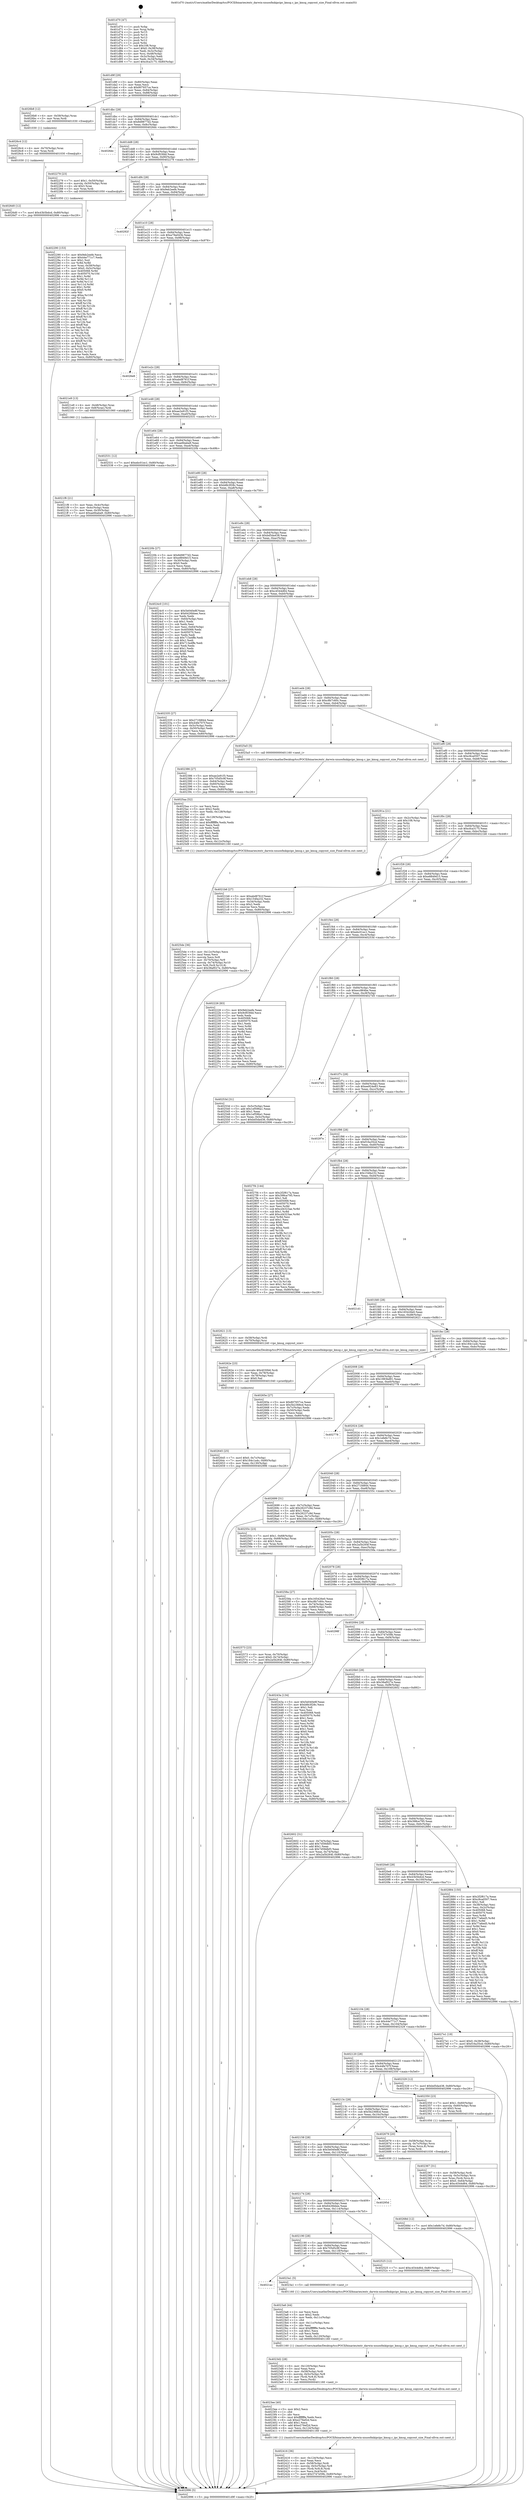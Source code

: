 digraph "0x401d70" {
  label = "0x401d70 (/mnt/c/Users/mathe/Desktop/tcc/POCII/binaries/extr_darwin-xnuosfmkipcipc_kmsg.c_ipc_kmsg_copyout_size_Final-ollvm.out::main(0))"
  labelloc = "t"
  node[shape=record]

  Entry [label="",width=0.3,height=0.3,shape=circle,fillcolor=black,style=filled]
  "0x401d9f" [label="{
     0x401d9f [29]\l
     | [instrs]\l
     &nbsp;&nbsp;0x401d9f \<+3\>: mov -0x80(%rbp),%eax\l
     &nbsp;&nbsp;0x401da2 \<+2\>: mov %eax,%ecx\l
     &nbsp;&nbsp;0x401da4 \<+6\>: sub $0x807657ce,%ecx\l
     &nbsp;&nbsp;0x401daa \<+6\>: mov %eax,-0x84(%rbp)\l
     &nbsp;&nbsp;0x401db0 \<+6\>: mov %ecx,-0x88(%rbp)\l
     &nbsp;&nbsp;0x401db6 \<+6\>: je 00000000004026b8 \<main+0x948\>\l
  }"]
  "0x4026b8" [label="{
     0x4026b8 [12]\l
     | [instrs]\l
     &nbsp;&nbsp;0x4026b8 \<+4\>: mov -0x58(%rbp),%rax\l
     &nbsp;&nbsp;0x4026bc \<+3\>: mov %rax,%rdi\l
     &nbsp;&nbsp;0x4026bf \<+5\>: call 0000000000401030 \<free@plt\>\l
     | [calls]\l
     &nbsp;&nbsp;0x401030 \{1\} (unknown)\l
  }"]
  "0x401dbc" [label="{
     0x401dbc [28]\l
     | [instrs]\l
     &nbsp;&nbsp;0x401dbc \<+5\>: jmp 0000000000401dc1 \<main+0x51\>\l
     &nbsp;&nbsp;0x401dc1 \<+6\>: mov -0x84(%rbp),%eax\l
     &nbsp;&nbsp;0x401dc7 \<+5\>: sub $0x8d9877d2,%eax\l
     &nbsp;&nbsp;0x401dcc \<+6\>: mov %eax,-0x8c(%rbp)\l
     &nbsp;&nbsp;0x401dd2 \<+6\>: je 00000000004026dc \<main+0x96c\>\l
  }"]
  Exit [label="",width=0.3,height=0.3,shape=circle,fillcolor=black,style=filled,peripheries=2]
  "0x4026dc" [label="{
     0x4026dc\l
  }", style=dashed]
  "0x401dd8" [label="{
     0x401dd8 [28]\l
     | [instrs]\l
     &nbsp;&nbsp;0x401dd8 \<+5\>: jmp 0000000000401ddd \<main+0x6d\>\l
     &nbsp;&nbsp;0x401ddd \<+6\>: mov -0x84(%rbp),%eax\l
     &nbsp;&nbsp;0x401de3 \<+5\>: sub $0x9cf03fdd,%eax\l
     &nbsp;&nbsp;0x401de8 \<+6\>: mov %eax,-0x90(%rbp)\l
     &nbsp;&nbsp;0x401dee \<+6\>: je 0000000000402279 \<main+0x509\>\l
  }"]
  "0x4026d0" [label="{
     0x4026d0 [12]\l
     | [instrs]\l
     &nbsp;&nbsp;0x4026d0 \<+7\>: movl $0x43b5bdcd,-0x80(%rbp)\l
     &nbsp;&nbsp;0x4026d7 \<+5\>: jmp 0000000000402996 \<main+0xc26\>\l
  }"]
  "0x402279" [label="{
     0x402279 [23]\l
     | [instrs]\l
     &nbsp;&nbsp;0x402279 \<+7\>: movl $0x1,-0x50(%rbp)\l
     &nbsp;&nbsp;0x402280 \<+4\>: movslq -0x50(%rbp),%rax\l
     &nbsp;&nbsp;0x402284 \<+4\>: shl $0x3,%rax\l
     &nbsp;&nbsp;0x402288 \<+3\>: mov %rax,%rdi\l
     &nbsp;&nbsp;0x40228b \<+5\>: call 0000000000401050 \<malloc@plt\>\l
     | [calls]\l
     &nbsp;&nbsp;0x401050 \{1\} (unknown)\l
  }"]
  "0x401df4" [label="{
     0x401df4 [28]\l
     | [instrs]\l
     &nbsp;&nbsp;0x401df4 \<+5\>: jmp 0000000000401df9 \<main+0x89\>\l
     &nbsp;&nbsp;0x401df9 \<+6\>: mov -0x84(%rbp),%eax\l
     &nbsp;&nbsp;0x401dff \<+5\>: sub $0x9eb2eefe,%eax\l
     &nbsp;&nbsp;0x401e04 \<+6\>: mov %eax,-0x94(%rbp)\l
     &nbsp;&nbsp;0x401e0a \<+6\>: je 000000000040292f \<main+0xbbf\>\l
  }"]
  "0x4026c4" [label="{
     0x4026c4 [12]\l
     | [instrs]\l
     &nbsp;&nbsp;0x4026c4 \<+4\>: mov -0x70(%rbp),%rax\l
     &nbsp;&nbsp;0x4026c8 \<+3\>: mov %rax,%rdi\l
     &nbsp;&nbsp;0x4026cb \<+5\>: call 0000000000401030 \<free@plt\>\l
     | [calls]\l
     &nbsp;&nbsp;0x401030 \{1\} (unknown)\l
  }"]
  "0x40292f" [label="{
     0x40292f\l
  }", style=dashed]
  "0x401e10" [label="{
     0x401e10 [28]\l
     | [instrs]\l
     &nbsp;&nbsp;0x401e10 \<+5\>: jmp 0000000000401e15 \<main+0xa5\>\l
     &nbsp;&nbsp;0x401e15 \<+6\>: mov -0x84(%rbp),%eax\l
     &nbsp;&nbsp;0x401e1b \<+5\>: sub $0xa79a043b,%eax\l
     &nbsp;&nbsp;0x401e20 \<+6\>: mov %eax,-0x98(%rbp)\l
     &nbsp;&nbsp;0x401e26 \<+6\>: je 00000000004026e8 \<main+0x978\>\l
  }"]
  "0x40268d" [label="{
     0x40268d [12]\l
     | [instrs]\l
     &nbsp;&nbsp;0x40268d \<+7\>: movl $0x1efe8c7d,-0x80(%rbp)\l
     &nbsp;&nbsp;0x402694 \<+5\>: jmp 0000000000402996 \<main+0xc26\>\l
  }"]
  "0x4026e8" [label="{
     0x4026e8\l
  }", style=dashed]
  "0x401e2c" [label="{
     0x401e2c [28]\l
     | [instrs]\l
     &nbsp;&nbsp;0x401e2c \<+5\>: jmp 0000000000401e31 \<main+0xc1\>\l
     &nbsp;&nbsp;0x401e31 \<+6\>: mov -0x84(%rbp),%eax\l
     &nbsp;&nbsp;0x401e37 \<+5\>: sub $0xabd8761f,%eax\l
     &nbsp;&nbsp;0x401e3c \<+6\>: mov %eax,-0x9c(%rbp)\l
     &nbsp;&nbsp;0x401e42 \<+6\>: je 00000000004021e9 \<main+0x479\>\l
  }"]
  "0x402645" [label="{
     0x402645 [25]\l
     | [instrs]\l
     &nbsp;&nbsp;0x402645 \<+7\>: movl $0x0,-0x7c(%rbp)\l
     &nbsp;&nbsp;0x40264c \<+7\>: movl $0x184c1a4c,-0x80(%rbp)\l
     &nbsp;&nbsp;0x402653 \<+6\>: mov %eax,-0x130(%rbp)\l
     &nbsp;&nbsp;0x402659 \<+5\>: jmp 0000000000402996 \<main+0xc26\>\l
  }"]
  "0x4021e9" [label="{
     0x4021e9 [13]\l
     | [instrs]\l
     &nbsp;&nbsp;0x4021e9 \<+4\>: mov -0x48(%rbp),%rax\l
     &nbsp;&nbsp;0x4021ed \<+4\>: mov 0x8(%rax),%rdi\l
     &nbsp;&nbsp;0x4021f1 \<+5\>: call 0000000000401060 \<atoi@plt\>\l
     | [calls]\l
     &nbsp;&nbsp;0x401060 \{1\} (unknown)\l
  }"]
  "0x401e48" [label="{
     0x401e48 [28]\l
     | [instrs]\l
     &nbsp;&nbsp;0x401e48 \<+5\>: jmp 0000000000401e4d \<main+0xdd\>\l
     &nbsp;&nbsp;0x401e4d \<+6\>: mov -0x84(%rbp),%eax\l
     &nbsp;&nbsp;0x401e53 \<+5\>: sub $0xae2e91f3,%eax\l
     &nbsp;&nbsp;0x401e58 \<+6\>: mov %eax,-0xa0(%rbp)\l
     &nbsp;&nbsp;0x401e5e \<+6\>: je 0000000000402531 \<main+0x7c1\>\l
  }"]
  "0x40262e" [label="{
     0x40262e [23]\l
     | [instrs]\l
     &nbsp;&nbsp;0x40262e \<+10\>: movabs $0x4030b6,%rdi\l
     &nbsp;&nbsp;0x402638 \<+3\>: mov %eax,-0x78(%rbp)\l
     &nbsp;&nbsp;0x40263b \<+3\>: mov -0x78(%rbp),%esi\l
     &nbsp;&nbsp;0x40263e \<+2\>: mov $0x0,%al\l
     &nbsp;&nbsp;0x402640 \<+5\>: call 0000000000401040 \<printf@plt\>\l
     | [calls]\l
     &nbsp;&nbsp;0x401040 \{1\} (unknown)\l
  }"]
  "0x402531" [label="{
     0x402531 [12]\l
     | [instrs]\l
     &nbsp;&nbsp;0x402531 \<+7\>: movl $0xebc01ec1,-0x80(%rbp)\l
     &nbsp;&nbsp;0x402538 \<+5\>: jmp 0000000000402996 \<main+0xc26\>\l
  }"]
  "0x401e64" [label="{
     0x401e64 [28]\l
     | [instrs]\l
     &nbsp;&nbsp;0x401e64 \<+5\>: jmp 0000000000401e69 \<main+0xf9\>\l
     &nbsp;&nbsp;0x401e69 \<+6\>: mov -0x84(%rbp),%eax\l
     &nbsp;&nbsp;0x401e6f \<+5\>: sub $0xae6baba9,%eax\l
     &nbsp;&nbsp;0x401e74 \<+6\>: mov %eax,-0xa4(%rbp)\l
     &nbsp;&nbsp;0x401e7a \<+6\>: je 000000000040220b \<main+0x49b\>\l
  }"]
  "0x4025de" [label="{
     0x4025de [36]\l
     | [instrs]\l
     &nbsp;&nbsp;0x4025de \<+6\>: mov -0x12c(%rbp),%ecx\l
     &nbsp;&nbsp;0x4025e4 \<+3\>: imul %eax,%ecx\l
     &nbsp;&nbsp;0x4025e7 \<+3\>: movslq %ecx,%r8\l
     &nbsp;&nbsp;0x4025ea \<+4\>: mov -0x70(%rbp),%r9\l
     &nbsp;&nbsp;0x4025ee \<+4\>: movslq -0x74(%rbp),%r10\l
     &nbsp;&nbsp;0x4025f2 \<+4\>: mov %r8,(%r9,%r10,8)\l
     &nbsp;&nbsp;0x4025f6 \<+7\>: movl $0x38af027e,-0x80(%rbp)\l
     &nbsp;&nbsp;0x4025fd \<+5\>: jmp 0000000000402996 \<main+0xc26\>\l
  }"]
  "0x40220b" [label="{
     0x40220b [27]\l
     | [instrs]\l
     &nbsp;&nbsp;0x40220b \<+5\>: mov $0x8d9877d2,%eax\l
     &nbsp;&nbsp;0x402210 \<+5\>: mov $0xe8849d15,%ecx\l
     &nbsp;&nbsp;0x402215 \<+3\>: mov -0x30(%rbp),%edx\l
     &nbsp;&nbsp;0x402218 \<+3\>: cmp $0x0,%edx\l
     &nbsp;&nbsp;0x40221b \<+3\>: cmove %ecx,%eax\l
     &nbsp;&nbsp;0x40221e \<+3\>: mov %eax,-0x80(%rbp)\l
     &nbsp;&nbsp;0x402221 \<+5\>: jmp 0000000000402996 \<main+0xc26\>\l
  }"]
  "0x401e80" [label="{
     0x401e80 [28]\l
     | [instrs]\l
     &nbsp;&nbsp;0x401e80 \<+5\>: jmp 0000000000401e85 \<main+0x115\>\l
     &nbsp;&nbsp;0x401e85 \<+6\>: mov -0x84(%rbp),%eax\l
     &nbsp;&nbsp;0x401e8b \<+5\>: sub $0xb8b3f28c,%eax\l
     &nbsp;&nbsp;0x401e90 \<+6\>: mov %eax,-0xa8(%rbp)\l
     &nbsp;&nbsp;0x401e96 \<+6\>: je 00000000004024c0 \<main+0x750\>\l
  }"]
  "0x4025aa" [label="{
     0x4025aa [52]\l
     | [instrs]\l
     &nbsp;&nbsp;0x4025aa \<+2\>: xor %ecx,%ecx\l
     &nbsp;&nbsp;0x4025ac \<+5\>: mov $0x2,%edx\l
     &nbsp;&nbsp;0x4025b1 \<+6\>: mov %edx,-0x128(%rbp)\l
     &nbsp;&nbsp;0x4025b7 \<+1\>: cltd\l
     &nbsp;&nbsp;0x4025b8 \<+6\>: mov -0x128(%rbp),%esi\l
     &nbsp;&nbsp;0x4025be \<+2\>: idiv %esi\l
     &nbsp;&nbsp;0x4025c0 \<+6\>: imul $0xfffffffe,%edx,%edx\l
     &nbsp;&nbsp;0x4025c6 \<+2\>: mov %ecx,%edi\l
     &nbsp;&nbsp;0x4025c8 \<+2\>: sub %edx,%edi\l
     &nbsp;&nbsp;0x4025ca \<+2\>: mov %ecx,%edx\l
     &nbsp;&nbsp;0x4025cc \<+3\>: sub $0x1,%edx\l
     &nbsp;&nbsp;0x4025cf \<+2\>: add %edx,%edi\l
     &nbsp;&nbsp;0x4025d1 \<+2\>: sub %edi,%ecx\l
     &nbsp;&nbsp;0x4025d3 \<+6\>: mov %ecx,-0x12c(%rbp)\l
     &nbsp;&nbsp;0x4025d9 \<+5\>: call 0000000000401160 \<next_i\>\l
     | [calls]\l
     &nbsp;&nbsp;0x401160 \{1\} (/mnt/c/Users/mathe/Desktop/tcc/POCII/binaries/extr_darwin-xnuosfmkipcipc_kmsg.c_ipc_kmsg_copyout_size_Final-ollvm.out::next_i)\l
  }"]
  "0x4024c0" [label="{
     0x4024c0 [101]\l
     | [instrs]\l
     &nbsp;&nbsp;0x4024c0 \<+5\>: mov $0x5e040e8f,%eax\l
     &nbsp;&nbsp;0x4024c5 \<+5\>: mov $0x6426bbee,%ecx\l
     &nbsp;&nbsp;0x4024ca \<+2\>: xor %edx,%edx\l
     &nbsp;&nbsp;0x4024cc \<+3\>: mov -0x64(%rbp),%esi\l
     &nbsp;&nbsp;0x4024cf \<+3\>: sub $0x1,%edx\l
     &nbsp;&nbsp;0x4024d2 \<+2\>: sub %edx,%esi\l
     &nbsp;&nbsp;0x4024d4 \<+3\>: mov %esi,-0x64(%rbp)\l
     &nbsp;&nbsp;0x4024d7 \<+7\>: mov 0x405068,%edx\l
     &nbsp;&nbsp;0x4024de \<+7\>: mov 0x405070,%esi\l
     &nbsp;&nbsp;0x4024e5 \<+2\>: mov %edx,%edi\l
     &nbsp;&nbsp;0x4024e7 \<+6\>: sub $0x713a4ffe,%edi\l
     &nbsp;&nbsp;0x4024ed \<+3\>: sub $0x1,%edi\l
     &nbsp;&nbsp;0x4024f0 \<+6\>: add $0x713a4ffe,%edi\l
     &nbsp;&nbsp;0x4024f6 \<+3\>: imul %edi,%edx\l
     &nbsp;&nbsp;0x4024f9 \<+3\>: and $0x1,%edx\l
     &nbsp;&nbsp;0x4024fc \<+3\>: cmp $0x0,%edx\l
     &nbsp;&nbsp;0x4024ff \<+4\>: sete %r8b\l
     &nbsp;&nbsp;0x402503 \<+3\>: cmp $0xa,%esi\l
     &nbsp;&nbsp;0x402506 \<+4\>: setl %r9b\l
     &nbsp;&nbsp;0x40250a \<+3\>: mov %r8b,%r10b\l
     &nbsp;&nbsp;0x40250d \<+3\>: and %r9b,%r10b\l
     &nbsp;&nbsp;0x402510 \<+3\>: xor %r9b,%r8b\l
     &nbsp;&nbsp;0x402513 \<+3\>: or %r8b,%r10b\l
     &nbsp;&nbsp;0x402516 \<+4\>: test $0x1,%r10b\l
     &nbsp;&nbsp;0x40251a \<+3\>: cmovne %ecx,%eax\l
     &nbsp;&nbsp;0x40251d \<+3\>: mov %eax,-0x80(%rbp)\l
     &nbsp;&nbsp;0x402520 \<+5\>: jmp 0000000000402996 \<main+0xc26\>\l
  }"]
  "0x401e9c" [label="{
     0x401e9c [28]\l
     | [instrs]\l
     &nbsp;&nbsp;0x401e9c \<+5\>: jmp 0000000000401ea1 \<main+0x131\>\l
     &nbsp;&nbsp;0x401ea1 \<+6\>: mov -0x84(%rbp),%eax\l
     &nbsp;&nbsp;0x401ea7 \<+5\>: sub $0xbd5da438,%eax\l
     &nbsp;&nbsp;0x401eac \<+6\>: mov %eax,-0xac(%rbp)\l
     &nbsp;&nbsp;0x401eb2 \<+6\>: je 0000000000402335 \<main+0x5c5\>\l
  }"]
  "0x402573" [label="{
     0x402573 [23]\l
     | [instrs]\l
     &nbsp;&nbsp;0x402573 \<+4\>: mov %rax,-0x70(%rbp)\l
     &nbsp;&nbsp;0x402577 \<+7\>: movl $0x0,-0x74(%rbp)\l
     &nbsp;&nbsp;0x40257e \<+7\>: movl $0x2a5b264f,-0x80(%rbp)\l
     &nbsp;&nbsp;0x402585 \<+5\>: jmp 0000000000402996 \<main+0xc26\>\l
  }"]
  "0x402335" [label="{
     0x402335 [27]\l
     | [instrs]\l
     &nbsp;&nbsp;0x402335 \<+5\>: mov $0x271fd844,%eax\l
     &nbsp;&nbsp;0x40233a \<+5\>: mov $0x44fe707f,%ecx\l
     &nbsp;&nbsp;0x40233f \<+3\>: mov -0x5c(%rbp),%edx\l
     &nbsp;&nbsp;0x402342 \<+3\>: cmp -0x50(%rbp),%edx\l
     &nbsp;&nbsp;0x402345 \<+3\>: cmovl %ecx,%eax\l
     &nbsp;&nbsp;0x402348 \<+3\>: mov %eax,-0x80(%rbp)\l
     &nbsp;&nbsp;0x40234b \<+5\>: jmp 0000000000402996 \<main+0xc26\>\l
  }"]
  "0x401eb8" [label="{
     0x401eb8 [28]\l
     | [instrs]\l
     &nbsp;&nbsp;0x401eb8 \<+5\>: jmp 0000000000401ebd \<main+0x14d\>\l
     &nbsp;&nbsp;0x401ebd \<+6\>: mov -0x84(%rbp),%eax\l
     &nbsp;&nbsp;0x401ec3 \<+5\>: sub $0xc4544d64,%eax\l
     &nbsp;&nbsp;0x401ec8 \<+6\>: mov %eax,-0xb0(%rbp)\l
     &nbsp;&nbsp;0x401ece \<+6\>: je 0000000000402386 \<main+0x616\>\l
  }"]
  "0x402416" [label="{
     0x402416 [36]\l
     | [instrs]\l
     &nbsp;&nbsp;0x402416 \<+6\>: mov -0x124(%rbp),%ecx\l
     &nbsp;&nbsp;0x40241c \<+3\>: imul %eax,%ecx\l
     &nbsp;&nbsp;0x40241f \<+4\>: mov -0x58(%rbp),%rdi\l
     &nbsp;&nbsp;0x402423 \<+4\>: movslq -0x5c(%rbp),%r8\l
     &nbsp;&nbsp;0x402427 \<+4\>: mov (%rdi,%r8,8),%rdi\l
     &nbsp;&nbsp;0x40242b \<+3\>: mov %ecx,0x4(%rdi)\l
     &nbsp;&nbsp;0x40242e \<+7\>: movl $0x3747e59b,-0x80(%rbp)\l
     &nbsp;&nbsp;0x402435 \<+5\>: jmp 0000000000402996 \<main+0xc26\>\l
  }"]
  "0x402386" [label="{
     0x402386 [27]\l
     | [instrs]\l
     &nbsp;&nbsp;0x402386 \<+5\>: mov $0xae2e91f3,%eax\l
     &nbsp;&nbsp;0x40238b \<+5\>: mov $0x705d5c9f,%ecx\l
     &nbsp;&nbsp;0x402390 \<+3\>: mov -0x64(%rbp),%edx\l
     &nbsp;&nbsp;0x402393 \<+3\>: cmp -0x60(%rbp),%edx\l
     &nbsp;&nbsp;0x402396 \<+3\>: cmovl %ecx,%eax\l
     &nbsp;&nbsp;0x402399 \<+3\>: mov %eax,-0x80(%rbp)\l
     &nbsp;&nbsp;0x40239c \<+5\>: jmp 0000000000402996 \<main+0xc26\>\l
  }"]
  "0x401ed4" [label="{
     0x401ed4 [28]\l
     | [instrs]\l
     &nbsp;&nbsp;0x401ed4 \<+5\>: jmp 0000000000401ed9 \<main+0x169\>\l
     &nbsp;&nbsp;0x401ed9 \<+6\>: mov -0x84(%rbp),%eax\l
     &nbsp;&nbsp;0x401edf \<+5\>: sub $0xc8b7c60c,%eax\l
     &nbsp;&nbsp;0x401ee4 \<+6\>: mov %eax,-0xb4(%rbp)\l
     &nbsp;&nbsp;0x401eea \<+6\>: je 00000000004025a5 \<main+0x835\>\l
  }"]
  "0x4023ee" [label="{
     0x4023ee [40]\l
     | [instrs]\l
     &nbsp;&nbsp;0x4023ee \<+5\>: mov $0x2,%ecx\l
     &nbsp;&nbsp;0x4023f3 \<+1\>: cltd\l
     &nbsp;&nbsp;0x4023f4 \<+2\>: idiv %ecx\l
     &nbsp;&nbsp;0x4023f6 \<+6\>: imul $0xfffffffe,%edx,%ecx\l
     &nbsp;&nbsp;0x4023fc \<+6\>: sub $0xe276ef2d,%ecx\l
     &nbsp;&nbsp;0x402402 \<+3\>: add $0x1,%ecx\l
     &nbsp;&nbsp;0x402405 \<+6\>: add $0xe276ef2d,%ecx\l
     &nbsp;&nbsp;0x40240b \<+6\>: mov %ecx,-0x124(%rbp)\l
     &nbsp;&nbsp;0x402411 \<+5\>: call 0000000000401160 \<next_i\>\l
     | [calls]\l
     &nbsp;&nbsp;0x401160 \{1\} (/mnt/c/Users/mathe/Desktop/tcc/POCII/binaries/extr_darwin-xnuosfmkipcipc_kmsg.c_ipc_kmsg_copyout_size_Final-ollvm.out::next_i)\l
  }"]
  "0x4025a5" [label="{
     0x4025a5 [5]\l
     | [instrs]\l
     &nbsp;&nbsp;0x4025a5 \<+5\>: call 0000000000401160 \<next_i\>\l
     | [calls]\l
     &nbsp;&nbsp;0x401160 \{1\} (/mnt/c/Users/mathe/Desktop/tcc/POCII/binaries/extr_darwin-xnuosfmkipcipc_kmsg.c_ipc_kmsg_copyout_size_Final-ollvm.out::next_i)\l
  }"]
  "0x401ef0" [label="{
     0x401ef0 [28]\l
     | [instrs]\l
     &nbsp;&nbsp;0x401ef0 \<+5\>: jmp 0000000000401ef5 \<main+0x185\>\l
     &nbsp;&nbsp;0x401ef5 \<+6\>: mov -0x84(%rbp),%eax\l
     &nbsp;&nbsp;0x401efb \<+5\>: sub $0xc9ca0507,%eax\l
     &nbsp;&nbsp;0x401f00 \<+6\>: mov %eax,-0xb8(%rbp)\l
     &nbsp;&nbsp;0x401f06 \<+6\>: je 000000000040291a \<main+0xbaa\>\l
  }"]
  "0x4023d2" [label="{
     0x4023d2 [28]\l
     | [instrs]\l
     &nbsp;&nbsp;0x4023d2 \<+6\>: mov -0x120(%rbp),%ecx\l
     &nbsp;&nbsp;0x4023d8 \<+3\>: imul %eax,%ecx\l
     &nbsp;&nbsp;0x4023db \<+4\>: mov -0x58(%rbp),%rdi\l
     &nbsp;&nbsp;0x4023df \<+4\>: movslq -0x5c(%rbp),%r8\l
     &nbsp;&nbsp;0x4023e3 \<+4\>: mov (%rdi,%r8,8),%rdi\l
     &nbsp;&nbsp;0x4023e7 \<+2\>: mov %ecx,(%rdi)\l
     &nbsp;&nbsp;0x4023e9 \<+5\>: call 0000000000401160 \<next_i\>\l
     | [calls]\l
     &nbsp;&nbsp;0x401160 \{1\} (/mnt/c/Users/mathe/Desktop/tcc/POCII/binaries/extr_darwin-xnuosfmkipcipc_kmsg.c_ipc_kmsg_copyout_size_Final-ollvm.out::next_i)\l
  }"]
  "0x40291a" [label="{
     0x40291a [21]\l
     | [instrs]\l
     &nbsp;&nbsp;0x40291a \<+3\>: mov -0x2c(%rbp),%eax\l
     &nbsp;&nbsp;0x40291d \<+7\>: add $0x108,%rsp\l
     &nbsp;&nbsp;0x402924 \<+1\>: pop %rbx\l
     &nbsp;&nbsp;0x402925 \<+2\>: pop %r12\l
     &nbsp;&nbsp;0x402927 \<+2\>: pop %r13\l
     &nbsp;&nbsp;0x402929 \<+2\>: pop %r14\l
     &nbsp;&nbsp;0x40292b \<+2\>: pop %r15\l
     &nbsp;&nbsp;0x40292d \<+1\>: pop %rbp\l
     &nbsp;&nbsp;0x40292e \<+1\>: ret\l
  }"]
  "0x401f0c" [label="{
     0x401f0c [28]\l
     | [instrs]\l
     &nbsp;&nbsp;0x401f0c \<+5\>: jmp 0000000000401f11 \<main+0x1a1\>\l
     &nbsp;&nbsp;0x401f11 \<+6\>: mov -0x84(%rbp),%eax\l
     &nbsp;&nbsp;0x401f17 \<+5\>: sub $0xcfca3175,%eax\l
     &nbsp;&nbsp;0x401f1c \<+6\>: mov %eax,-0xbc(%rbp)\l
     &nbsp;&nbsp;0x401f22 \<+6\>: je 00000000004021b6 \<main+0x446\>\l
  }"]
  "0x4023a6" [label="{
     0x4023a6 [44]\l
     | [instrs]\l
     &nbsp;&nbsp;0x4023a6 \<+2\>: xor %ecx,%ecx\l
     &nbsp;&nbsp;0x4023a8 \<+5\>: mov $0x2,%edx\l
     &nbsp;&nbsp;0x4023ad \<+6\>: mov %edx,-0x11c(%rbp)\l
     &nbsp;&nbsp;0x4023b3 \<+1\>: cltd\l
     &nbsp;&nbsp;0x4023b4 \<+6\>: mov -0x11c(%rbp),%esi\l
     &nbsp;&nbsp;0x4023ba \<+2\>: idiv %esi\l
     &nbsp;&nbsp;0x4023bc \<+6\>: imul $0xfffffffe,%edx,%edx\l
     &nbsp;&nbsp;0x4023c2 \<+3\>: sub $0x1,%ecx\l
     &nbsp;&nbsp;0x4023c5 \<+2\>: sub %ecx,%edx\l
     &nbsp;&nbsp;0x4023c7 \<+6\>: mov %edx,-0x120(%rbp)\l
     &nbsp;&nbsp;0x4023cd \<+5\>: call 0000000000401160 \<next_i\>\l
     | [calls]\l
     &nbsp;&nbsp;0x401160 \{1\} (/mnt/c/Users/mathe/Desktop/tcc/POCII/binaries/extr_darwin-xnuosfmkipcipc_kmsg.c_ipc_kmsg_copyout_size_Final-ollvm.out::next_i)\l
  }"]
  "0x4021b6" [label="{
     0x4021b6 [27]\l
     | [instrs]\l
     &nbsp;&nbsp;0x4021b6 \<+5\>: mov $0xabd8761f,%eax\l
     &nbsp;&nbsp;0x4021bb \<+5\>: mov $0x154fa232,%ecx\l
     &nbsp;&nbsp;0x4021c0 \<+3\>: mov -0x34(%rbp),%edx\l
     &nbsp;&nbsp;0x4021c3 \<+3\>: cmp $0x2,%edx\l
     &nbsp;&nbsp;0x4021c6 \<+3\>: cmovne %ecx,%eax\l
     &nbsp;&nbsp;0x4021c9 \<+3\>: mov %eax,-0x80(%rbp)\l
     &nbsp;&nbsp;0x4021cc \<+5\>: jmp 0000000000402996 \<main+0xc26\>\l
  }"]
  "0x401f28" [label="{
     0x401f28 [28]\l
     | [instrs]\l
     &nbsp;&nbsp;0x401f28 \<+5\>: jmp 0000000000401f2d \<main+0x1bd\>\l
     &nbsp;&nbsp;0x401f2d \<+6\>: mov -0x84(%rbp),%eax\l
     &nbsp;&nbsp;0x401f33 \<+5\>: sub $0xe8849d15,%eax\l
     &nbsp;&nbsp;0x401f38 \<+6\>: mov %eax,-0xc0(%rbp)\l
     &nbsp;&nbsp;0x401f3e \<+6\>: je 0000000000402226 \<main+0x4b6\>\l
  }"]
  "0x402996" [label="{
     0x402996 [5]\l
     | [instrs]\l
     &nbsp;&nbsp;0x402996 \<+5\>: jmp 0000000000401d9f \<main+0x2f\>\l
  }"]
  "0x401d70" [label="{
     0x401d70 [47]\l
     | [instrs]\l
     &nbsp;&nbsp;0x401d70 \<+1\>: push %rbp\l
     &nbsp;&nbsp;0x401d71 \<+3\>: mov %rsp,%rbp\l
     &nbsp;&nbsp;0x401d74 \<+2\>: push %r15\l
     &nbsp;&nbsp;0x401d76 \<+2\>: push %r14\l
     &nbsp;&nbsp;0x401d78 \<+2\>: push %r13\l
     &nbsp;&nbsp;0x401d7a \<+2\>: push %r12\l
     &nbsp;&nbsp;0x401d7c \<+1\>: push %rbx\l
     &nbsp;&nbsp;0x401d7d \<+7\>: sub $0x108,%rsp\l
     &nbsp;&nbsp;0x401d84 \<+7\>: movl $0x0,-0x38(%rbp)\l
     &nbsp;&nbsp;0x401d8b \<+3\>: mov %edi,-0x3c(%rbp)\l
     &nbsp;&nbsp;0x401d8e \<+4\>: mov %rsi,-0x48(%rbp)\l
     &nbsp;&nbsp;0x401d92 \<+3\>: mov -0x3c(%rbp),%edi\l
     &nbsp;&nbsp;0x401d95 \<+3\>: mov %edi,-0x34(%rbp)\l
     &nbsp;&nbsp;0x401d98 \<+7\>: movl $0xcfca3175,-0x80(%rbp)\l
  }"]
  "0x4021f6" [label="{
     0x4021f6 [21]\l
     | [instrs]\l
     &nbsp;&nbsp;0x4021f6 \<+3\>: mov %eax,-0x4c(%rbp)\l
     &nbsp;&nbsp;0x4021f9 \<+3\>: mov -0x4c(%rbp),%eax\l
     &nbsp;&nbsp;0x4021fc \<+3\>: mov %eax,-0x30(%rbp)\l
     &nbsp;&nbsp;0x4021ff \<+7\>: movl $0xae6baba9,-0x80(%rbp)\l
     &nbsp;&nbsp;0x402206 \<+5\>: jmp 0000000000402996 \<main+0xc26\>\l
  }"]
  "0x4021ac" [label="{
     0x4021ac\l
  }", style=dashed]
  "0x402226" [label="{
     0x402226 [83]\l
     | [instrs]\l
     &nbsp;&nbsp;0x402226 \<+5\>: mov $0x9eb2eefe,%eax\l
     &nbsp;&nbsp;0x40222b \<+5\>: mov $0x9cf03fdd,%ecx\l
     &nbsp;&nbsp;0x402230 \<+2\>: xor %edx,%edx\l
     &nbsp;&nbsp;0x402232 \<+7\>: mov 0x405068,%esi\l
     &nbsp;&nbsp;0x402239 \<+7\>: mov 0x405070,%edi\l
     &nbsp;&nbsp;0x402240 \<+3\>: sub $0x1,%edx\l
     &nbsp;&nbsp;0x402243 \<+3\>: mov %esi,%r8d\l
     &nbsp;&nbsp;0x402246 \<+3\>: add %edx,%r8d\l
     &nbsp;&nbsp;0x402249 \<+4\>: imul %r8d,%esi\l
     &nbsp;&nbsp;0x40224d \<+3\>: and $0x1,%esi\l
     &nbsp;&nbsp;0x402250 \<+3\>: cmp $0x0,%esi\l
     &nbsp;&nbsp;0x402253 \<+4\>: sete %r9b\l
     &nbsp;&nbsp;0x402257 \<+3\>: cmp $0xa,%edi\l
     &nbsp;&nbsp;0x40225a \<+4\>: setl %r10b\l
     &nbsp;&nbsp;0x40225e \<+3\>: mov %r9b,%r11b\l
     &nbsp;&nbsp;0x402261 \<+3\>: and %r10b,%r11b\l
     &nbsp;&nbsp;0x402264 \<+3\>: xor %r10b,%r9b\l
     &nbsp;&nbsp;0x402267 \<+3\>: or %r9b,%r11b\l
     &nbsp;&nbsp;0x40226a \<+4\>: test $0x1,%r11b\l
     &nbsp;&nbsp;0x40226e \<+3\>: cmovne %ecx,%eax\l
     &nbsp;&nbsp;0x402271 \<+3\>: mov %eax,-0x80(%rbp)\l
     &nbsp;&nbsp;0x402274 \<+5\>: jmp 0000000000402996 \<main+0xc26\>\l
  }"]
  "0x401f44" [label="{
     0x401f44 [28]\l
     | [instrs]\l
     &nbsp;&nbsp;0x401f44 \<+5\>: jmp 0000000000401f49 \<main+0x1d9\>\l
     &nbsp;&nbsp;0x401f49 \<+6\>: mov -0x84(%rbp),%eax\l
     &nbsp;&nbsp;0x401f4f \<+5\>: sub $0xebc01ec1,%eax\l
     &nbsp;&nbsp;0x401f54 \<+6\>: mov %eax,-0xc4(%rbp)\l
     &nbsp;&nbsp;0x401f5a \<+6\>: je 000000000040253d \<main+0x7cd\>\l
  }"]
  "0x402290" [label="{
     0x402290 [153]\l
     | [instrs]\l
     &nbsp;&nbsp;0x402290 \<+5\>: mov $0x9eb2eefe,%ecx\l
     &nbsp;&nbsp;0x402295 \<+5\>: mov $0x44e771c7,%edx\l
     &nbsp;&nbsp;0x40229a \<+3\>: mov $0x1,%sil\l
     &nbsp;&nbsp;0x40229d \<+3\>: xor %r8d,%r8d\l
     &nbsp;&nbsp;0x4022a0 \<+4\>: mov %rax,-0x58(%rbp)\l
     &nbsp;&nbsp;0x4022a4 \<+7\>: movl $0x0,-0x5c(%rbp)\l
     &nbsp;&nbsp;0x4022ab \<+8\>: mov 0x405068,%r9d\l
     &nbsp;&nbsp;0x4022b3 \<+8\>: mov 0x405070,%r10d\l
     &nbsp;&nbsp;0x4022bb \<+4\>: sub $0x1,%r8d\l
     &nbsp;&nbsp;0x4022bf \<+3\>: mov %r9d,%r11d\l
     &nbsp;&nbsp;0x4022c2 \<+3\>: add %r8d,%r11d\l
     &nbsp;&nbsp;0x4022c5 \<+4\>: imul %r11d,%r9d\l
     &nbsp;&nbsp;0x4022c9 \<+4\>: and $0x1,%r9d\l
     &nbsp;&nbsp;0x4022cd \<+4\>: cmp $0x0,%r9d\l
     &nbsp;&nbsp;0x4022d1 \<+3\>: sete %bl\l
     &nbsp;&nbsp;0x4022d4 \<+4\>: cmp $0xa,%r10d\l
     &nbsp;&nbsp;0x4022d8 \<+4\>: setl %r14b\l
     &nbsp;&nbsp;0x4022dc \<+3\>: mov %bl,%r15b\l
     &nbsp;&nbsp;0x4022df \<+4\>: xor $0xff,%r15b\l
     &nbsp;&nbsp;0x4022e3 \<+3\>: mov %r14b,%r12b\l
     &nbsp;&nbsp;0x4022e6 \<+4\>: xor $0xff,%r12b\l
     &nbsp;&nbsp;0x4022ea \<+4\>: xor $0x1,%sil\l
     &nbsp;&nbsp;0x4022ee \<+3\>: mov %r15b,%r13b\l
     &nbsp;&nbsp;0x4022f1 \<+4\>: and $0xff,%r13b\l
     &nbsp;&nbsp;0x4022f5 \<+3\>: and %sil,%bl\l
     &nbsp;&nbsp;0x4022f8 \<+3\>: mov %r12b,%al\l
     &nbsp;&nbsp;0x4022fb \<+2\>: and $0xff,%al\l
     &nbsp;&nbsp;0x4022fd \<+3\>: and %sil,%r14b\l
     &nbsp;&nbsp;0x402300 \<+3\>: or %bl,%r13b\l
     &nbsp;&nbsp;0x402303 \<+3\>: or %r14b,%al\l
     &nbsp;&nbsp;0x402306 \<+3\>: xor %al,%r13b\l
     &nbsp;&nbsp;0x402309 \<+3\>: or %r12b,%r15b\l
     &nbsp;&nbsp;0x40230c \<+4\>: xor $0xff,%r15b\l
     &nbsp;&nbsp;0x402310 \<+4\>: or $0x1,%sil\l
     &nbsp;&nbsp;0x402314 \<+3\>: and %sil,%r15b\l
     &nbsp;&nbsp;0x402317 \<+3\>: or %r15b,%r13b\l
     &nbsp;&nbsp;0x40231a \<+4\>: test $0x1,%r13b\l
     &nbsp;&nbsp;0x40231e \<+3\>: cmovne %edx,%ecx\l
     &nbsp;&nbsp;0x402321 \<+3\>: mov %ecx,-0x80(%rbp)\l
     &nbsp;&nbsp;0x402324 \<+5\>: jmp 0000000000402996 \<main+0xc26\>\l
  }"]
  "0x4023a1" [label="{
     0x4023a1 [5]\l
     | [instrs]\l
     &nbsp;&nbsp;0x4023a1 \<+5\>: call 0000000000401160 \<next_i\>\l
     | [calls]\l
     &nbsp;&nbsp;0x401160 \{1\} (/mnt/c/Users/mathe/Desktop/tcc/POCII/binaries/extr_darwin-xnuosfmkipcipc_kmsg.c_ipc_kmsg_copyout_size_Final-ollvm.out::next_i)\l
  }"]
  "0x40253d" [label="{
     0x40253d [31]\l
     | [instrs]\l
     &nbsp;&nbsp;0x40253d \<+3\>: mov -0x5c(%rbp),%eax\l
     &nbsp;&nbsp;0x402540 \<+5\>: add $0x1ef596a1,%eax\l
     &nbsp;&nbsp;0x402545 \<+3\>: add $0x1,%eax\l
     &nbsp;&nbsp;0x402548 \<+5\>: sub $0x1ef596a1,%eax\l
     &nbsp;&nbsp;0x40254d \<+3\>: mov %eax,-0x5c(%rbp)\l
     &nbsp;&nbsp;0x402550 \<+7\>: movl $0xbd5da438,-0x80(%rbp)\l
     &nbsp;&nbsp;0x402557 \<+5\>: jmp 0000000000402996 \<main+0xc26\>\l
  }"]
  "0x401f60" [label="{
     0x401f60 [28]\l
     | [instrs]\l
     &nbsp;&nbsp;0x401f60 \<+5\>: jmp 0000000000401f65 \<main+0x1f5\>\l
     &nbsp;&nbsp;0x401f65 \<+6\>: mov -0x84(%rbp),%eax\l
     &nbsp;&nbsp;0x401f6b \<+5\>: sub $0xecc864be,%eax\l
     &nbsp;&nbsp;0x401f70 \<+6\>: mov %eax,-0xc8(%rbp)\l
     &nbsp;&nbsp;0x401f76 \<+6\>: je 00000000004027d5 \<main+0xa65\>\l
  }"]
  "0x402190" [label="{
     0x402190 [28]\l
     | [instrs]\l
     &nbsp;&nbsp;0x402190 \<+5\>: jmp 0000000000402195 \<main+0x425\>\l
     &nbsp;&nbsp;0x402195 \<+6\>: mov -0x84(%rbp),%eax\l
     &nbsp;&nbsp;0x40219b \<+5\>: sub $0x705d5c9f,%eax\l
     &nbsp;&nbsp;0x4021a0 \<+6\>: mov %eax,-0x118(%rbp)\l
     &nbsp;&nbsp;0x4021a6 \<+6\>: je 00000000004023a1 \<main+0x631\>\l
  }"]
  "0x4027d5" [label="{
     0x4027d5\l
  }", style=dashed]
  "0x401f7c" [label="{
     0x401f7c [28]\l
     | [instrs]\l
     &nbsp;&nbsp;0x401f7c \<+5\>: jmp 0000000000401f81 \<main+0x211\>\l
     &nbsp;&nbsp;0x401f81 \<+6\>: mov -0x84(%rbp),%eax\l
     &nbsp;&nbsp;0x401f87 \<+5\>: sub $0xee924e83,%eax\l
     &nbsp;&nbsp;0x401f8c \<+6\>: mov %eax,-0xcc(%rbp)\l
     &nbsp;&nbsp;0x401f92 \<+6\>: je 000000000040297e \<main+0xc0e\>\l
  }"]
  "0x402525" [label="{
     0x402525 [12]\l
     | [instrs]\l
     &nbsp;&nbsp;0x402525 \<+7\>: movl $0xc4544d64,-0x80(%rbp)\l
     &nbsp;&nbsp;0x40252c \<+5\>: jmp 0000000000402996 \<main+0xc26\>\l
  }"]
  "0x40297e" [label="{
     0x40297e\l
  }", style=dashed]
  "0x401f98" [label="{
     0x401f98 [28]\l
     | [instrs]\l
     &nbsp;&nbsp;0x401f98 \<+5\>: jmp 0000000000401f9d \<main+0x22d\>\l
     &nbsp;&nbsp;0x401f9d \<+6\>: mov -0x84(%rbp),%eax\l
     &nbsp;&nbsp;0x401fa3 \<+5\>: sub $0xf16a35cd,%eax\l
     &nbsp;&nbsp;0x401fa8 \<+6\>: mov %eax,-0xd0(%rbp)\l
     &nbsp;&nbsp;0x401fae \<+6\>: je 00000000004027f4 \<main+0xa84\>\l
  }"]
  "0x402174" [label="{
     0x402174 [28]\l
     | [instrs]\l
     &nbsp;&nbsp;0x402174 \<+5\>: jmp 0000000000402179 \<main+0x409\>\l
     &nbsp;&nbsp;0x402179 \<+6\>: mov -0x84(%rbp),%eax\l
     &nbsp;&nbsp;0x40217f \<+5\>: sub $0x6426bbee,%eax\l
     &nbsp;&nbsp;0x402184 \<+6\>: mov %eax,-0x114(%rbp)\l
     &nbsp;&nbsp;0x40218a \<+6\>: je 0000000000402525 \<main+0x7b5\>\l
  }"]
  "0x4027f4" [label="{
     0x4027f4 [144]\l
     | [instrs]\l
     &nbsp;&nbsp;0x4027f4 \<+5\>: mov $0x2f2f617a,%eax\l
     &nbsp;&nbsp;0x4027f9 \<+5\>: mov $0x398ce795,%ecx\l
     &nbsp;&nbsp;0x4027fe \<+2\>: mov $0x1,%dl\l
     &nbsp;&nbsp;0x402800 \<+7\>: mov 0x405068,%esi\l
     &nbsp;&nbsp;0x402807 \<+7\>: mov 0x405070,%edi\l
     &nbsp;&nbsp;0x40280e \<+3\>: mov %esi,%r8d\l
     &nbsp;&nbsp;0x402811 \<+7\>: sub $0xcd4323ae,%r8d\l
     &nbsp;&nbsp;0x402818 \<+4\>: sub $0x1,%r8d\l
     &nbsp;&nbsp;0x40281c \<+7\>: add $0xcd4323ae,%r8d\l
     &nbsp;&nbsp;0x402823 \<+4\>: imul %r8d,%esi\l
     &nbsp;&nbsp;0x402827 \<+3\>: and $0x1,%esi\l
     &nbsp;&nbsp;0x40282a \<+3\>: cmp $0x0,%esi\l
     &nbsp;&nbsp;0x40282d \<+4\>: sete %r9b\l
     &nbsp;&nbsp;0x402831 \<+3\>: cmp $0xa,%edi\l
     &nbsp;&nbsp;0x402834 \<+4\>: setl %r10b\l
     &nbsp;&nbsp;0x402838 \<+3\>: mov %r9b,%r11b\l
     &nbsp;&nbsp;0x40283b \<+4\>: xor $0xff,%r11b\l
     &nbsp;&nbsp;0x40283f \<+3\>: mov %r10b,%bl\l
     &nbsp;&nbsp;0x402842 \<+3\>: xor $0xff,%bl\l
     &nbsp;&nbsp;0x402845 \<+3\>: xor $0x1,%dl\l
     &nbsp;&nbsp;0x402848 \<+3\>: mov %r11b,%r14b\l
     &nbsp;&nbsp;0x40284b \<+4\>: and $0xff,%r14b\l
     &nbsp;&nbsp;0x40284f \<+3\>: and %dl,%r9b\l
     &nbsp;&nbsp;0x402852 \<+3\>: mov %bl,%r15b\l
     &nbsp;&nbsp;0x402855 \<+4\>: and $0xff,%r15b\l
     &nbsp;&nbsp;0x402859 \<+3\>: and %dl,%r10b\l
     &nbsp;&nbsp;0x40285c \<+3\>: or %r9b,%r14b\l
     &nbsp;&nbsp;0x40285f \<+3\>: or %r10b,%r15b\l
     &nbsp;&nbsp;0x402862 \<+3\>: xor %r15b,%r14b\l
     &nbsp;&nbsp;0x402865 \<+3\>: or %bl,%r11b\l
     &nbsp;&nbsp;0x402868 \<+4\>: xor $0xff,%r11b\l
     &nbsp;&nbsp;0x40286c \<+3\>: or $0x1,%dl\l
     &nbsp;&nbsp;0x40286f \<+3\>: and %dl,%r11b\l
     &nbsp;&nbsp;0x402872 \<+3\>: or %r11b,%r14b\l
     &nbsp;&nbsp;0x402875 \<+4\>: test $0x1,%r14b\l
     &nbsp;&nbsp;0x402879 \<+3\>: cmovne %ecx,%eax\l
     &nbsp;&nbsp;0x40287c \<+3\>: mov %eax,-0x80(%rbp)\l
     &nbsp;&nbsp;0x40287f \<+5\>: jmp 0000000000402996 \<main+0xc26\>\l
  }"]
  "0x401fb4" [label="{
     0x401fb4 [28]\l
     | [instrs]\l
     &nbsp;&nbsp;0x401fb4 \<+5\>: jmp 0000000000401fb9 \<main+0x249\>\l
     &nbsp;&nbsp;0x401fb9 \<+6\>: mov -0x84(%rbp),%eax\l
     &nbsp;&nbsp;0x401fbf \<+5\>: sub $0x154fa232,%eax\l
     &nbsp;&nbsp;0x401fc4 \<+6\>: mov %eax,-0xd4(%rbp)\l
     &nbsp;&nbsp;0x401fca \<+6\>: je 00000000004021d1 \<main+0x461\>\l
  }"]
  "0x40295d" [label="{
     0x40295d\l
  }", style=dashed]
  "0x4021d1" [label="{
     0x4021d1\l
  }", style=dashed]
  "0x401fd0" [label="{
     0x401fd0 [28]\l
     | [instrs]\l
     &nbsp;&nbsp;0x401fd0 \<+5\>: jmp 0000000000401fd5 \<main+0x265\>\l
     &nbsp;&nbsp;0x401fd5 \<+6\>: mov -0x84(%rbp),%eax\l
     &nbsp;&nbsp;0x401fdb \<+5\>: sub $0x165426e0,%eax\l
     &nbsp;&nbsp;0x401fe0 \<+6\>: mov %eax,-0xd8(%rbp)\l
     &nbsp;&nbsp;0x401fe6 \<+6\>: je 0000000000402621 \<main+0x8b1\>\l
  }"]
  "0x402158" [label="{
     0x402158 [28]\l
     | [instrs]\l
     &nbsp;&nbsp;0x402158 \<+5\>: jmp 000000000040215d \<main+0x3ed\>\l
     &nbsp;&nbsp;0x40215d \<+6\>: mov -0x84(%rbp),%eax\l
     &nbsp;&nbsp;0x402163 \<+5\>: sub $0x5e040e8f,%eax\l
     &nbsp;&nbsp;0x402168 \<+6\>: mov %eax,-0x110(%rbp)\l
     &nbsp;&nbsp;0x40216e \<+6\>: je 000000000040295d \<main+0xbed\>\l
  }"]
  "0x402621" [label="{
     0x402621 [13]\l
     | [instrs]\l
     &nbsp;&nbsp;0x402621 \<+4\>: mov -0x58(%rbp),%rdi\l
     &nbsp;&nbsp;0x402625 \<+4\>: mov -0x70(%rbp),%rsi\l
     &nbsp;&nbsp;0x402629 \<+5\>: call 0000000000401240 \<ipc_kmsg_copyout_size\>\l
     | [calls]\l
     &nbsp;&nbsp;0x401240 \{1\} (/mnt/c/Users/mathe/Desktop/tcc/POCII/binaries/extr_darwin-xnuosfmkipcipc_kmsg.c_ipc_kmsg_copyout_size_Final-ollvm.out::ipc_kmsg_copyout_size)\l
  }"]
  "0x401fec" [label="{
     0x401fec [28]\l
     | [instrs]\l
     &nbsp;&nbsp;0x401fec \<+5\>: jmp 0000000000401ff1 \<main+0x281\>\l
     &nbsp;&nbsp;0x401ff1 \<+6\>: mov -0x84(%rbp),%eax\l
     &nbsp;&nbsp;0x401ff7 \<+5\>: sub $0x184c1a4c,%eax\l
     &nbsp;&nbsp;0x401ffc \<+6\>: mov %eax,-0xdc(%rbp)\l
     &nbsp;&nbsp;0x402002 \<+6\>: je 000000000040265e \<main+0x8ee\>\l
  }"]
  "0x402679" [label="{
     0x402679 [20]\l
     | [instrs]\l
     &nbsp;&nbsp;0x402679 \<+4\>: mov -0x58(%rbp),%rax\l
     &nbsp;&nbsp;0x40267d \<+4\>: movslq -0x7c(%rbp),%rcx\l
     &nbsp;&nbsp;0x402681 \<+4\>: mov (%rax,%rcx,8),%rax\l
     &nbsp;&nbsp;0x402685 \<+3\>: mov %rax,%rdi\l
     &nbsp;&nbsp;0x402688 \<+5\>: call 0000000000401030 \<free@plt\>\l
     | [calls]\l
     &nbsp;&nbsp;0x401030 \{1\} (unknown)\l
  }"]
  "0x40265e" [label="{
     0x40265e [27]\l
     | [instrs]\l
     &nbsp;&nbsp;0x40265e \<+5\>: mov $0x807657ce,%eax\l
     &nbsp;&nbsp;0x402663 \<+5\>: mov $0x5b2368cd,%ecx\l
     &nbsp;&nbsp;0x402668 \<+3\>: mov -0x7c(%rbp),%edx\l
     &nbsp;&nbsp;0x40266b \<+3\>: cmp -0x50(%rbp),%edx\l
     &nbsp;&nbsp;0x40266e \<+3\>: cmovl %ecx,%eax\l
     &nbsp;&nbsp;0x402671 \<+3\>: mov %eax,-0x80(%rbp)\l
     &nbsp;&nbsp;0x402674 \<+5\>: jmp 0000000000402996 \<main+0xc26\>\l
  }"]
  "0x402008" [label="{
     0x402008 [28]\l
     | [instrs]\l
     &nbsp;&nbsp;0x402008 \<+5\>: jmp 000000000040200d \<main+0x29d\>\l
     &nbsp;&nbsp;0x40200d \<+6\>: mov -0x84(%rbp),%eax\l
     &nbsp;&nbsp;0x402013 \<+5\>: sub $0x1983bd91,%eax\l
     &nbsp;&nbsp;0x402018 \<+6\>: mov %eax,-0xe0(%rbp)\l
     &nbsp;&nbsp;0x40201e \<+6\>: je 0000000000402778 \<main+0xa08\>\l
  }"]
  "0x402367" [label="{
     0x402367 [31]\l
     | [instrs]\l
     &nbsp;&nbsp;0x402367 \<+4\>: mov -0x58(%rbp),%rdi\l
     &nbsp;&nbsp;0x40236b \<+4\>: movslq -0x5c(%rbp),%rcx\l
     &nbsp;&nbsp;0x40236f \<+4\>: mov %rax,(%rdi,%rcx,8)\l
     &nbsp;&nbsp;0x402373 \<+7\>: movl $0x0,-0x64(%rbp)\l
     &nbsp;&nbsp;0x40237a \<+7\>: movl $0xc4544d64,-0x80(%rbp)\l
     &nbsp;&nbsp;0x402381 \<+5\>: jmp 0000000000402996 \<main+0xc26\>\l
  }"]
  "0x402778" [label="{
     0x402778\l
  }", style=dashed]
  "0x402024" [label="{
     0x402024 [28]\l
     | [instrs]\l
     &nbsp;&nbsp;0x402024 \<+5\>: jmp 0000000000402029 \<main+0x2b9\>\l
     &nbsp;&nbsp;0x402029 \<+6\>: mov -0x84(%rbp),%eax\l
     &nbsp;&nbsp;0x40202f \<+5\>: sub $0x1efe8c7d,%eax\l
     &nbsp;&nbsp;0x402034 \<+6\>: mov %eax,-0xe4(%rbp)\l
     &nbsp;&nbsp;0x40203a \<+6\>: je 0000000000402699 \<main+0x929\>\l
  }"]
  "0x40213c" [label="{
     0x40213c [28]\l
     | [instrs]\l
     &nbsp;&nbsp;0x40213c \<+5\>: jmp 0000000000402141 \<main+0x3d1\>\l
     &nbsp;&nbsp;0x402141 \<+6\>: mov -0x84(%rbp),%eax\l
     &nbsp;&nbsp;0x402147 \<+5\>: sub $0x5b2368cd,%eax\l
     &nbsp;&nbsp;0x40214c \<+6\>: mov %eax,-0x10c(%rbp)\l
     &nbsp;&nbsp;0x402152 \<+6\>: je 0000000000402679 \<main+0x909\>\l
  }"]
  "0x402699" [label="{
     0x402699 [31]\l
     | [instrs]\l
     &nbsp;&nbsp;0x402699 \<+3\>: mov -0x7c(%rbp),%eax\l
     &nbsp;&nbsp;0x40269c \<+5\>: add $0x26237c9d,%eax\l
     &nbsp;&nbsp;0x4026a1 \<+3\>: add $0x1,%eax\l
     &nbsp;&nbsp;0x4026a4 \<+5\>: sub $0x26237c9d,%eax\l
     &nbsp;&nbsp;0x4026a9 \<+3\>: mov %eax,-0x7c(%rbp)\l
     &nbsp;&nbsp;0x4026ac \<+7\>: movl $0x184c1a4c,-0x80(%rbp)\l
     &nbsp;&nbsp;0x4026b3 \<+5\>: jmp 0000000000402996 \<main+0xc26\>\l
  }"]
  "0x402040" [label="{
     0x402040 [28]\l
     | [instrs]\l
     &nbsp;&nbsp;0x402040 \<+5\>: jmp 0000000000402045 \<main+0x2d5\>\l
     &nbsp;&nbsp;0x402045 \<+6\>: mov -0x84(%rbp),%eax\l
     &nbsp;&nbsp;0x40204b \<+5\>: sub $0x271fd844,%eax\l
     &nbsp;&nbsp;0x402050 \<+6\>: mov %eax,-0xe8(%rbp)\l
     &nbsp;&nbsp;0x402056 \<+6\>: je 000000000040255c \<main+0x7ec\>\l
  }"]
  "0x402350" [label="{
     0x402350 [23]\l
     | [instrs]\l
     &nbsp;&nbsp;0x402350 \<+7\>: movl $0x1,-0x60(%rbp)\l
     &nbsp;&nbsp;0x402357 \<+4\>: movslq -0x60(%rbp),%rax\l
     &nbsp;&nbsp;0x40235b \<+4\>: shl $0x3,%rax\l
     &nbsp;&nbsp;0x40235f \<+3\>: mov %rax,%rdi\l
     &nbsp;&nbsp;0x402362 \<+5\>: call 0000000000401050 \<malloc@plt\>\l
     | [calls]\l
     &nbsp;&nbsp;0x401050 \{1\} (unknown)\l
  }"]
  "0x40255c" [label="{
     0x40255c [23]\l
     | [instrs]\l
     &nbsp;&nbsp;0x40255c \<+7\>: movl $0x1,-0x68(%rbp)\l
     &nbsp;&nbsp;0x402563 \<+4\>: movslq -0x68(%rbp),%rax\l
     &nbsp;&nbsp;0x402567 \<+4\>: shl $0x3,%rax\l
     &nbsp;&nbsp;0x40256b \<+3\>: mov %rax,%rdi\l
     &nbsp;&nbsp;0x40256e \<+5\>: call 0000000000401050 \<malloc@plt\>\l
     | [calls]\l
     &nbsp;&nbsp;0x401050 \{1\} (unknown)\l
  }"]
  "0x40205c" [label="{
     0x40205c [28]\l
     | [instrs]\l
     &nbsp;&nbsp;0x40205c \<+5\>: jmp 0000000000402061 \<main+0x2f1\>\l
     &nbsp;&nbsp;0x402061 \<+6\>: mov -0x84(%rbp),%eax\l
     &nbsp;&nbsp;0x402067 \<+5\>: sub $0x2a5b264f,%eax\l
     &nbsp;&nbsp;0x40206c \<+6\>: mov %eax,-0xec(%rbp)\l
     &nbsp;&nbsp;0x402072 \<+6\>: je 000000000040258a \<main+0x81a\>\l
  }"]
  "0x402120" [label="{
     0x402120 [28]\l
     | [instrs]\l
     &nbsp;&nbsp;0x402120 \<+5\>: jmp 0000000000402125 \<main+0x3b5\>\l
     &nbsp;&nbsp;0x402125 \<+6\>: mov -0x84(%rbp),%eax\l
     &nbsp;&nbsp;0x40212b \<+5\>: sub $0x44fe707f,%eax\l
     &nbsp;&nbsp;0x402130 \<+6\>: mov %eax,-0x108(%rbp)\l
     &nbsp;&nbsp;0x402136 \<+6\>: je 0000000000402350 \<main+0x5e0\>\l
  }"]
  "0x40258a" [label="{
     0x40258a [27]\l
     | [instrs]\l
     &nbsp;&nbsp;0x40258a \<+5\>: mov $0x165426e0,%eax\l
     &nbsp;&nbsp;0x40258f \<+5\>: mov $0xc8b7c60c,%ecx\l
     &nbsp;&nbsp;0x402594 \<+3\>: mov -0x74(%rbp),%edx\l
     &nbsp;&nbsp;0x402597 \<+3\>: cmp -0x68(%rbp),%edx\l
     &nbsp;&nbsp;0x40259a \<+3\>: cmovl %ecx,%eax\l
     &nbsp;&nbsp;0x40259d \<+3\>: mov %eax,-0x80(%rbp)\l
     &nbsp;&nbsp;0x4025a0 \<+5\>: jmp 0000000000402996 \<main+0xc26\>\l
  }"]
  "0x402078" [label="{
     0x402078 [28]\l
     | [instrs]\l
     &nbsp;&nbsp;0x402078 \<+5\>: jmp 000000000040207d \<main+0x30d\>\l
     &nbsp;&nbsp;0x40207d \<+6\>: mov -0x84(%rbp),%eax\l
     &nbsp;&nbsp;0x402083 \<+5\>: sub $0x2f2f617a,%eax\l
     &nbsp;&nbsp;0x402088 \<+6\>: mov %eax,-0xf0(%rbp)\l
     &nbsp;&nbsp;0x40208e \<+6\>: je 000000000040298f \<main+0xc1f\>\l
  }"]
  "0x402329" [label="{
     0x402329 [12]\l
     | [instrs]\l
     &nbsp;&nbsp;0x402329 \<+7\>: movl $0xbd5da438,-0x80(%rbp)\l
     &nbsp;&nbsp;0x402330 \<+5\>: jmp 0000000000402996 \<main+0xc26\>\l
  }"]
  "0x40298f" [label="{
     0x40298f\l
  }", style=dashed]
  "0x402094" [label="{
     0x402094 [28]\l
     | [instrs]\l
     &nbsp;&nbsp;0x402094 \<+5\>: jmp 0000000000402099 \<main+0x329\>\l
     &nbsp;&nbsp;0x402099 \<+6\>: mov -0x84(%rbp),%eax\l
     &nbsp;&nbsp;0x40209f \<+5\>: sub $0x3747e59b,%eax\l
     &nbsp;&nbsp;0x4020a4 \<+6\>: mov %eax,-0xf4(%rbp)\l
     &nbsp;&nbsp;0x4020aa \<+6\>: je 000000000040243a \<main+0x6ca\>\l
  }"]
  "0x402104" [label="{
     0x402104 [28]\l
     | [instrs]\l
     &nbsp;&nbsp;0x402104 \<+5\>: jmp 0000000000402109 \<main+0x399\>\l
     &nbsp;&nbsp;0x402109 \<+6\>: mov -0x84(%rbp),%eax\l
     &nbsp;&nbsp;0x40210f \<+5\>: sub $0x44e771c7,%eax\l
     &nbsp;&nbsp;0x402114 \<+6\>: mov %eax,-0x104(%rbp)\l
     &nbsp;&nbsp;0x40211a \<+6\>: je 0000000000402329 \<main+0x5b9\>\l
  }"]
  "0x40243a" [label="{
     0x40243a [134]\l
     | [instrs]\l
     &nbsp;&nbsp;0x40243a \<+5\>: mov $0x5e040e8f,%eax\l
     &nbsp;&nbsp;0x40243f \<+5\>: mov $0xb8b3f28c,%ecx\l
     &nbsp;&nbsp;0x402444 \<+2\>: mov $0x1,%dl\l
     &nbsp;&nbsp;0x402446 \<+2\>: xor %esi,%esi\l
     &nbsp;&nbsp;0x402448 \<+7\>: mov 0x405068,%edi\l
     &nbsp;&nbsp;0x40244f \<+8\>: mov 0x405070,%r8d\l
     &nbsp;&nbsp;0x402457 \<+3\>: sub $0x1,%esi\l
     &nbsp;&nbsp;0x40245a \<+3\>: mov %edi,%r9d\l
     &nbsp;&nbsp;0x40245d \<+3\>: add %esi,%r9d\l
     &nbsp;&nbsp;0x402460 \<+4\>: imul %r9d,%edi\l
     &nbsp;&nbsp;0x402464 \<+3\>: and $0x1,%edi\l
     &nbsp;&nbsp;0x402467 \<+3\>: cmp $0x0,%edi\l
     &nbsp;&nbsp;0x40246a \<+4\>: sete %r10b\l
     &nbsp;&nbsp;0x40246e \<+4\>: cmp $0xa,%r8d\l
     &nbsp;&nbsp;0x402472 \<+4\>: setl %r11b\l
     &nbsp;&nbsp;0x402476 \<+3\>: mov %r10b,%bl\l
     &nbsp;&nbsp;0x402479 \<+3\>: xor $0xff,%bl\l
     &nbsp;&nbsp;0x40247c \<+3\>: mov %r11b,%r14b\l
     &nbsp;&nbsp;0x40247f \<+4\>: xor $0xff,%r14b\l
     &nbsp;&nbsp;0x402483 \<+3\>: xor $0x1,%dl\l
     &nbsp;&nbsp;0x402486 \<+3\>: mov %bl,%r15b\l
     &nbsp;&nbsp;0x402489 \<+4\>: and $0xff,%r15b\l
     &nbsp;&nbsp;0x40248d \<+3\>: and %dl,%r10b\l
     &nbsp;&nbsp;0x402490 \<+3\>: mov %r14b,%r12b\l
     &nbsp;&nbsp;0x402493 \<+4\>: and $0xff,%r12b\l
     &nbsp;&nbsp;0x402497 \<+3\>: and %dl,%r11b\l
     &nbsp;&nbsp;0x40249a \<+3\>: or %r10b,%r15b\l
     &nbsp;&nbsp;0x40249d \<+3\>: or %r11b,%r12b\l
     &nbsp;&nbsp;0x4024a0 \<+3\>: xor %r12b,%r15b\l
     &nbsp;&nbsp;0x4024a3 \<+3\>: or %r14b,%bl\l
     &nbsp;&nbsp;0x4024a6 \<+3\>: xor $0xff,%bl\l
     &nbsp;&nbsp;0x4024a9 \<+3\>: or $0x1,%dl\l
     &nbsp;&nbsp;0x4024ac \<+2\>: and %dl,%bl\l
     &nbsp;&nbsp;0x4024ae \<+3\>: or %bl,%r15b\l
     &nbsp;&nbsp;0x4024b1 \<+4\>: test $0x1,%r15b\l
     &nbsp;&nbsp;0x4024b5 \<+3\>: cmovne %ecx,%eax\l
     &nbsp;&nbsp;0x4024b8 \<+3\>: mov %eax,-0x80(%rbp)\l
     &nbsp;&nbsp;0x4024bb \<+5\>: jmp 0000000000402996 \<main+0xc26\>\l
  }"]
  "0x4020b0" [label="{
     0x4020b0 [28]\l
     | [instrs]\l
     &nbsp;&nbsp;0x4020b0 \<+5\>: jmp 00000000004020b5 \<main+0x345\>\l
     &nbsp;&nbsp;0x4020b5 \<+6\>: mov -0x84(%rbp),%eax\l
     &nbsp;&nbsp;0x4020bb \<+5\>: sub $0x38af027e,%eax\l
     &nbsp;&nbsp;0x4020c0 \<+6\>: mov %eax,-0xf8(%rbp)\l
     &nbsp;&nbsp;0x4020c6 \<+6\>: je 0000000000402602 \<main+0x892\>\l
  }"]
  "0x4027e1" [label="{
     0x4027e1 [19]\l
     | [instrs]\l
     &nbsp;&nbsp;0x4027e1 \<+7\>: movl $0x0,-0x38(%rbp)\l
     &nbsp;&nbsp;0x4027e8 \<+7\>: movl $0xf16a35cd,-0x80(%rbp)\l
     &nbsp;&nbsp;0x4027ef \<+5\>: jmp 0000000000402996 \<main+0xc26\>\l
  }"]
  "0x402602" [label="{
     0x402602 [31]\l
     | [instrs]\l
     &nbsp;&nbsp;0x402602 \<+3\>: mov -0x74(%rbp),%eax\l
     &nbsp;&nbsp;0x402605 \<+5\>: add $0x7d58dbf3,%eax\l
     &nbsp;&nbsp;0x40260a \<+3\>: add $0x1,%eax\l
     &nbsp;&nbsp;0x40260d \<+5\>: sub $0x7d58dbf3,%eax\l
     &nbsp;&nbsp;0x402612 \<+3\>: mov %eax,-0x74(%rbp)\l
     &nbsp;&nbsp;0x402615 \<+7\>: movl $0x2a5b264f,-0x80(%rbp)\l
     &nbsp;&nbsp;0x40261c \<+5\>: jmp 0000000000402996 \<main+0xc26\>\l
  }"]
  "0x4020cc" [label="{
     0x4020cc [28]\l
     | [instrs]\l
     &nbsp;&nbsp;0x4020cc \<+5\>: jmp 00000000004020d1 \<main+0x361\>\l
     &nbsp;&nbsp;0x4020d1 \<+6\>: mov -0x84(%rbp),%eax\l
     &nbsp;&nbsp;0x4020d7 \<+5\>: sub $0x398ce795,%eax\l
     &nbsp;&nbsp;0x4020dc \<+6\>: mov %eax,-0xfc(%rbp)\l
     &nbsp;&nbsp;0x4020e2 \<+6\>: je 0000000000402884 \<main+0xb14\>\l
  }"]
  "0x4020e8" [label="{
     0x4020e8 [28]\l
     | [instrs]\l
     &nbsp;&nbsp;0x4020e8 \<+5\>: jmp 00000000004020ed \<main+0x37d\>\l
     &nbsp;&nbsp;0x4020ed \<+6\>: mov -0x84(%rbp),%eax\l
     &nbsp;&nbsp;0x4020f3 \<+5\>: sub $0x43b5bdcd,%eax\l
     &nbsp;&nbsp;0x4020f8 \<+6\>: mov %eax,-0x100(%rbp)\l
     &nbsp;&nbsp;0x4020fe \<+6\>: je 00000000004027e1 \<main+0xa71\>\l
  }"]
  "0x402884" [label="{
     0x402884 [150]\l
     | [instrs]\l
     &nbsp;&nbsp;0x402884 \<+5\>: mov $0x2f2f617a,%eax\l
     &nbsp;&nbsp;0x402889 \<+5\>: mov $0xc9ca0507,%ecx\l
     &nbsp;&nbsp;0x40288e \<+2\>: mov $0x1,%dl\l
     &nbsp;&nbsp;0x402890 \<+3\>: mov -0x38(%rbp),%esi\l
     &nbsp;&nbsp;0x402893 \<+3\>: mov %esi,-0x2c(%rbp)\l
     &nbsp;&nbsp;0x402896 \<+7\>: mov 0x405068,%esi\l
     &nbsp;&nbsp;0x40289d \<+7\>: mov 0x405070,%edi\l
     &nbsp;&nbsp;0x4028a4 \<+3\>: mov %esi,%r8d\l
     &nbsp;&nbsp;0x4028a7 \<+7\>: add $0x77a6ed5,%r8d\l
     &nbsp;&nbsp;0x4028ae \<+4\>: sub $0x1,%r8d\l
     &nbsp;&nbsp;0x4028b2 \<+7\>: sub $0x77a6ed5,%r8d\l
     &nbsp;&nbsp;0x4028b9 \<+4\>: imul %r8d,%esi\l
     &nbsp;&nbsp;0x4028bd \<+3\>: and $0x1,%esi\l
     &nbsp;&nbsp;0x4028c0 \<+3\>: cmp $0x0,%esi\l
     &nbsp;&nbsp;0x4028c3 \<+4\>: sete %r9b\l
     &nbsp;&nbsp;0x4028c7 \<+3\>: cmp $0xa,%edi\l
     &nbsp;&nbsp;0x4028ca \<+4\>: setl %r10b\l
     &nbsp;&nbsp;0x4028ce \<+3\>: mov %r9b,%r11b\l
     &nbsp;&nbsp;0x4028d1 \<+4\>: xor $0xff,%r11b\l
     &nbsp;&nbsp;0x4028d5 \<+3\>: mov %r10b,%bl\l
     &nbsp;&nbsp;0x4028d8 \<+3\>: xor $0xff,%bl\l
     &nbsp;&nbsp;0x4028db \<+3\>: xor $0x0,%dl\l
     &nbsp;&nbsp;0x4028de \<+3\>: mov %r11b,%r14b\l
     &nbsp;&nbsp;0x4028e1 \<+4\>: and $0x0,%r14b\l
     &nbsp;&nbsp;0x4028e5 \<+3\>: and %dl,%r9b\l
     &nbsp;&nbsp;0x4028e8 \<+3\>: mov %bl,%r15b\l
     &nbsp;&nbsp;0x4028eb \<+4\>: and $0x0,%r15b\l
     &nbsp;&nbsp;0x4028ef \<+3\>: and %dl,%r10b\l
     &nbsp;&nbsp;0x4028f2 \<+3\>: or %r9b,%r14b\l
     &nbsp;&nbsp;0x4028f5 \<+3\>: or %r10b,%r15b\l
     &nbsp;&nbsp;0x4028f8 \<+3\>: xor %r15b,%r14b\l
     &nbsp;&nbsp;0x4028fb \<+3\>: or %bl,%r11b\l
     &nbsp;&nbsp;0x4028fe \<+4\>: xor $0xff,%r11b\l
     &nbsp;&nbsp;0x402902 \<+3\>: or $0x0,%dl\l
     &nbsp;&nbsp;0x402905 \<+3\>: and %dl,%r11b\l
     &nbsp;&nbsp;0x402908 \<+3\>: or %r11b,%r14b\l
     &nbsp;&nbsp;0x40290b \<+4\>: test $0x1,%r14b\l
     &nbsp;&nbsp;0x40290f \<+3\>: cmovne %ecx,%eax\l
     &nbsp;&nbsp;0x402912 \<+3\>: mov %eax,-0x80(%rbp)\l
     &nbsp;&nbsp;0x402915 \<+5\>: jmp 0000000000402996 \<main+0xc26\>\l
  }"]
  Entry -> "0x401d70" [label=" 1"]
  "0x401d9f" -> "0x4026b8" [label=" 1"]
  "0x401d9f" -> "0x401dbc" [label=" 31"]
  "0x40291a" -> Exit [label=" 1"]
  "0x401dbc" -> "0x4026dc" [label=" 0"]
  "0x401dbc" -> "0x401dd8" [label=" 31"]
  "0x402884" -> "0x402996" [label=" 1"]
  "0x401dd8" -> "0x402279" [label=" 1"]
  "0x401dd8" -> "0x401df4" [label=" 30"]
  "0x4027f4" -> "0x402996" [label=" 1"]
  "0x401df4" -> "0x40292f" [label=" 0"]
  "0x401df4" -> "0x401e10" [label=" 30"]
  "0x4027e1" -> "0x402996" [label=" 1"]
  "0x401e10" -> "0x4026e8" [label=" 0"]
  "0x401e10" -> "0x401e2c" [label=" 30"]
  "0x4026d0" -> "0x402996" [label=" 1"]
  "0x401e2c" -> "0x4021e9" [label=" 1"]
  "0x401e2c" -> "0x401e48" [label=" 29"]
  "0x4026c4" -> "0x4026d0" [label=" 1"]
  "0x401e48" -> "0x402531" [label=" 1"]
  "0x401e48" -> "0x401e64" [label=" 28"]
  "0x4026b8" -> "0x4026c4" [label=" 1"]
  "0x401e64" -> "0x40220b" [label=" 1"]
  "0x401e64" -> "0x401e80" [label=" 27"]
  "0x402699" -> "0x402996" [label=" 1"]
  "0x401e80" -> "0x4024c0" [label=" 1"]
  "0x401e80" -> "0x401e9c" [label=" 26"]
  "0x40268d" -> "0x402996" [label=" 1"]
  "0x401e9c" -> "0x402335" [label=" 2"]
  "0x401e9c" -> "0x401eb8" [label=" 24"]
  "0x402679" -> "0x40268d" [label=" 1"]
  "0x401eb8" -> "0x402386" [label=" 2"]
  "0x401eb8" -> "0x401ed4" [label=" 22"]
  "0x40265e" -> "0x402996" [label=" 2"]
  "0x401ed4" -> "0x4025a5" [label=" 1"]
  "0x401ed4" -> "0x401ef0" [label=" 21"]
  "0x402645" -> "0x402996" [label=" 1"]
  "0x401ef0" -> "0x40291a" [label=" 1"]
  "0x401ef0" -> "0x401f0c" [label=" 20"]
  "0x40262e" -> "0x402645" [label=" 1"]
  "0x401f0c" -> "0x4021b6" [label=" 1"]
  "0x401f0c" -> "0x401f28" [label=" 19"]
  "0x4021b6" -> "0x402996" [label=" 1"]
  "0x401d70" -> "0x401d9f" [label=" 1"]
  "0x402996" -> "0x401d9f" [label=" 31"]
  "0x4021e9" -> "0x4021f6" [label=" 1"]
  "0x4021f6" -> "0x402996" [label=" 1"]
  "0x40220b" -> "0x402996" [label=" 1"]
  "0x402621" -> "0x40262e" [label=" 1"]
  "0x401f28" -> "0x402226" [label=" 1"]
  "0x401f28" -> "0x401f44" [label=" 18"]
  "0x402226" -> "0x402996" [label=" 1"]
  "0x402279" -> "0x402290" [label=" 1"]
  "0x402290" -> "0x402996" [label=" 1"]
  "0x402602" -> "0x402996" [label=" 1"]
  "0x401f44" -> "0x40253d" [label=" 1"]
  "0x401f44" -> "0x401f60" [label=" 17"]
  "0x4025de" -> "0x402996" [label=" 1"]
  "0x401f60" -> "0x4027d5" [label=" 0"]
  "0x401f60" -> "0x401f7c" [label=" 17"]
  "0x4025a5" -> "0x4025aa" [label=" 1"]
  "0x401f7c" -> "0x40297e" [label=" 0"]
  "0x401f7c" -> "0x401f98" [label=" 17"]
  "0x40258a" -> "0x402996" [label=" 2"]
  "0x401f98" -> "0x4027f4" [label=" 1"]
  "0x401f98" -> "0x401fb4" [label=" 16"]
  "0x40255c" -> "0x402573" [label=" 1"]
  "0x401fb4" -> "0x4021d1" [label=" 0"]
  "0x401fb4" -> "0x401fd0" [label=" 16"]
  "0x40253d" -> "0x402996" [label=" 1"]
  "0x401fd0" -> "0x402621" [label=" 1"]
  "0x401fd0" -> "0x401fec" [label=" 15"]
  "0x402525" -> "0x402996" [label=" 1"]
  "0x401fec" -> "0x40265e" [label=" 2"]
  "0x401fec" -> "0x402008" [label=" 13"]
  "0x4024c0" -> "0x402996" [label=" 1"]
  "0x402008" -> "0x402778" [label=" 0"]
  "0x402008" -> "0x402024" [label=" 13"]
  "0x402416" -> "0x402996" [label=" 1"]
  "0x402024" -> "0x402699" [label=" 1"]
  "0x402024" -> "0x402040" [label=" 12"]
  "0x4023ee" -> "0x402416" [label=" 1"]
  "0x402040" -> "0x40255c" [label=" 1"]
  "0x402040" -> "0x40205c" [label=" 11"]
  "0x4023d2" -> "0x4023ee" [label=" 1"]
  "0x40205c" -> "0x40258a" [label=" 2"]
  "0x40205c" -> "0x402078" [label=" 9"]
  "0x4023a1" -> "0x4023a6" [label=" 1"]
  "0x402078" -> "0x40298f" [label=" 0"]
  "0x402078" -> "0x402094" [label=" 9"]
  "0x402190" -> "0x4021ac" [label=" 0"]
  "0x402094" -> "0x40243a" [label=" 1"]
  "0x402094" -> "0x4020b0" [label=" 8"]
  "0x4025aa" -> "0x4025de" [label=" 1"]
  "0x4020b0" -> "0x402602" [label=" 1"]
  "0x4020b0" -> "0x4020cc" [label=" 7"]
  "0x402174" -> "0x402190" [label=" 1"]
  "0x4020cc" -> "0x402884" [label=" 1"]
  "0x4020cc" -> "0x4020e8" [label=" 6"]
  "0x402174" -> "0x402525" [label=" 1"]
  "0x4020e8" -> "0x4027e1" [label=" 1"]
  "0x4020e8" -> "0x402104" [label=" 5"]
  "0x402190" -> "0x4023a1" [label=" 1"]
  "0x402104" -> "0x402329" [label=" 1"]
  "0x402104" -> "0x402120" [label=" 4"]
  "0x402329" -> "0x402996" [label=" 1"]
  "0x402335" -> "0x402996" [label=" 2"]
  "0x4023a6" -> "0x4023d2" [label=" 1"]
  "0x402120" -> "0x402350" [label=" 1"]
  "0x402120" -> "0x40213c" [label=" 3"]
  "0x402350" -> "0x402367" [label=" 1"]
  "0x402367" -> "0x402996" [label=" 1"]
  "0x402386" -> "0x402996" [label=" 2"]
  "0x40243a" -> "0x402996" [label=" 1"]
  "0x40213c" -> "0x402679" [label=" 1"]
  "0x40213c" -> "0x402158" [label=" 2"]
  "0x402531" -> "0x402996" [label=" 1"]
  "0x402158" -> "0x40295d" [label=" 0"]
  "0x402158" -> "0x402174" [label=" 2"]
  "0x402573" -> "0x402996" [label=" 1"]
}
